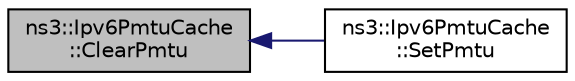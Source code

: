 digraph "ns3::Ipv6PmtuCache::ClearPmtu"
{
  edge [fontname="Helvetica",fontsize="10",labelfontname="Helvetica",labelfontsize="10"];
  node [fontname="Helvetica",fontsize="10",shape=record];
  rankdir="LR";
  Node1 [label="ns3::Ipv6PmtuCache\l::ClearPmtu",height=0.2,width=0.4,color="black", fillcolor="grey75", style="filled", fontcolor="black"];
  Node1 -> Node2 [dir="back",color="midnightblue",fontsize="10",style="solid"];
  Node2 [label="ns3::Ipv6PmtuCache\l::SetPmtu",height=0.2,width=0.4,color="black", fillcolor="white", style="filled",URL="$da/da4/classns3_1_1Ipv6PmtuCache.html#af4a1d20727ca7665c68aed0e3ce7c2e1",tooltip="Sets the Path MTU for the specific destination. "];
}
